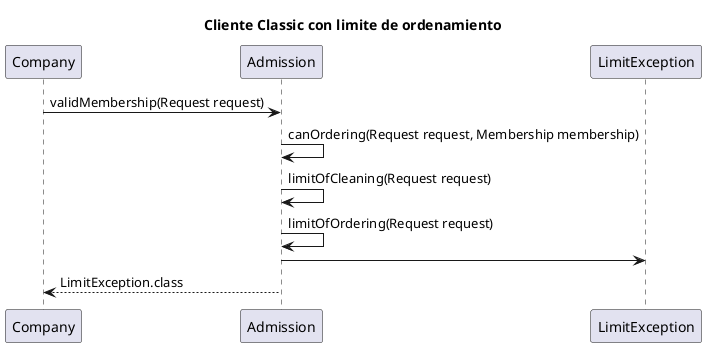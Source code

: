 @startuml
'https://plantuml.com/sequence-diagram

title: Cliente Classic con limite de ordenamiento

Company -> Admission: validMembership(Request request)
Admission -> Admission: canOrdering(Request request, Membership membership)
Admission -> Admission: limitOfCleaning(Request request)
Admission -> Admission: limitOfOrdering(Request request)
Admission -> LimitException
Admission --> Company:LimitException.class



@enduml